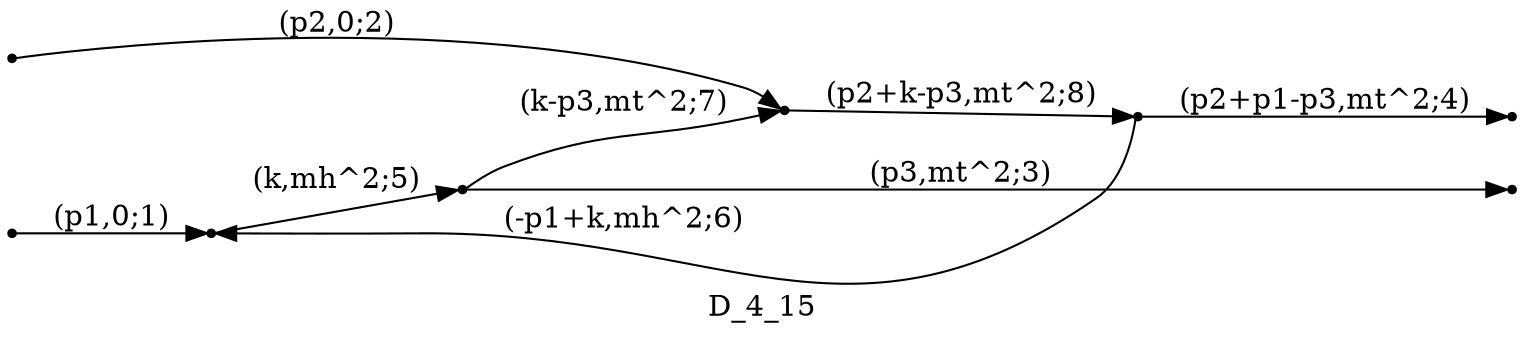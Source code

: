 digraph D_4_15 {
  label="D_4_15";
  rankdir="LR";
  subgraph edges {
    -1 -> 2 [label="(p1,0;1)"];
    -2 -> 4 [label="(p2,0;2)"];
    1 -> -3 [label="(p3,mt^2;3)"];
    3 -> -4 [label="(p2+p1-p3,mt^2;4)"];
    2 -> 1 [label="(k,mh^2;5)"];
    3 -> 2 [label="(-p1+k,mh^2;6)"];
    1 -> 4 [label="(k-p3,mt^2;7)"];
    4 -> 3 [label="(p2+k-p3,mt^2;8)"];
  }
  subgraph incoming { rank="source"; -1; -2; }
  subgraph outgoing { rank="sink"; -3; -4; }
-4 [shape=point];
-3 [shape=point];
-2 [shape=point];
-1 [shape=point];
1 [shape=point];
2 [shape=point];
3 [shape=point];
4 [shape=point];
}

